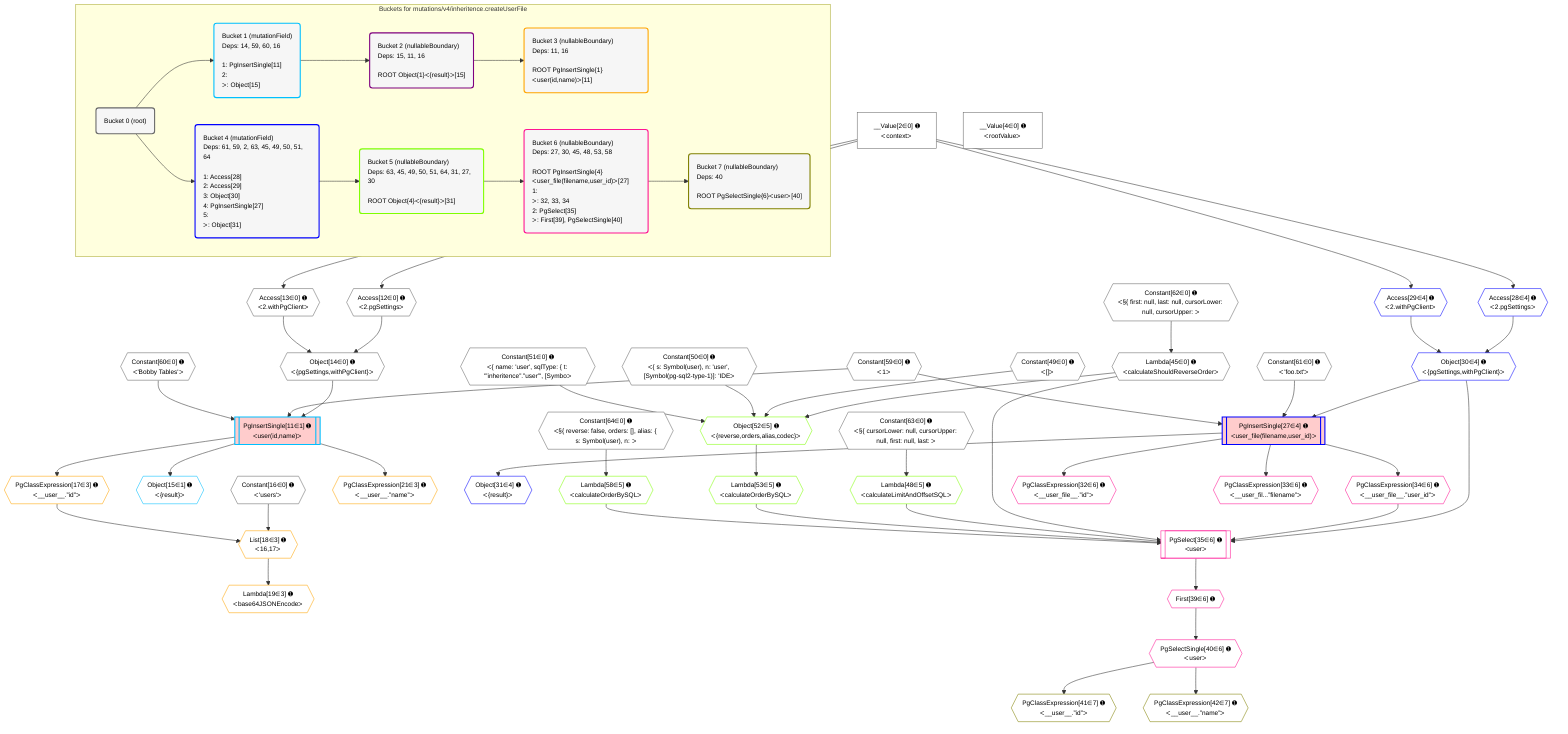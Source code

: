 %%{init: {'themeVariables': { 'fontSize': '12px'}}}%%
graph TD
    classDef path fill:#eee,stroke:#000,color:#000
    classDef plan fill:#fff,stroke-width:1px,color:#000
    classDef itemplan fill:#fff,stroke-width:2px,color:#000
    classDef unbatchedplan fill:#dff,stroke-width:1px,color:#000
    classDef sideeffectplan fill:#fcc,stroke-width:2px,color:#000
    classDef bucket fill:#f6f6f6,color:#000,stroke-width:2px,text-align:left


    %% plan dependencies
    Object14{{"Object[14∈0] ➊<br />ᐸ{pgSettings,withPgClient}ᐳ"}}:::plan
    Access12{{"Access[12∈0] ➊<br />ᐸ2.pgSettingsᐳ"}}:::plan
    Access13{{"Access[13∈0] ➊<br />ᐸ2.withPgClientᐳ"}}:::plan
    Access12 & Access13 --> Object14
    __Value2["__Value[2∈0] ➊<br />ᐸcontextᐳ"]:::plan
    __Value2 --> Access12
    __Value2 --> Access13
    Lambda45{{"Lambda[45∈0] ➊<br />ᐸcalculateShouldReverseOrderᐳ"}}:::plan
    Constant62{{"Constant[62∈0] ➊<br />ᐸ§{ first: null, last: null, cursorLower: null, cursorUpper: ᐳ"}}:::plan
    Constant62 --> Lambda45
    __Value4["__Value[4∈0] ➊<br />ᐸrootValueᐳ"]:::plan
    Constant16{{"Constant[16∈0] ➊<br />ᐸ'users'ᐳ"}}:::plan
    Constant49{{"Constant[49∈0] ➊<br />ᐸ[]ᐳ"}}:::plan
    Constant50{{"Constant[50∈0] ➊<br />ᐸ{ s: Symbol(user), n: 'user', [Symbol(pg-sql2-type-1)]: 'IDEᐳ"}}:::plan
    Constant51{{"Constant[51∈0] ➊<br />ᐸ{ name: 'user', sqlType: { t: '”inheritence”.”user”', [Symboᐳ"}}:::plan
    Constant59{{"Constant[59∈0] ➊<br />ᐸ1ᐳ"}}:::plan
    Constant60{{"Constant[60∈0] ➊<br />ᐸ'Bobby Tables'ᐳ"}}:::plan
    Constant61{{"Constant[61∈0] ➊<br />ᐸ'foo.txt'ᐳ"}}:::plan
    Constant63{{"Constant[63∈0] ➊<br />ᐸ§{ cursorLower: null, cursorUpper: null, first: null, last: ᐳ"}}:::plan
    Constant64{{"Constant[64∈0] ➊<br />ᐸ§{ reverse: false, orders: [], alias: { s: Symbol(user), n: ᐳ"}}:::plan
    PgInsertSingle11[["PgInsertSingle[11∈1] ➊<br />ᐸuser(id,name)ᐳ"]]:::sideeffectplan
    Object14 & Constant59 & Constant60 --> PgInsertSingle11
    Object15{{"Object[15∈1] ➊<br />ᐸ{result}ᐳ"}}:::plan
    PgInsertSingle11 --> Object15
    List18{{"List[18∈3] ➊<br />ᐸ16,17ᐳ"}}:::plan
    PgClassExpression17{{"PgClassExpression[17∈3] ➊<br />ᐸ__user__.”id”ᐳ"}}:::plan
    Constant16 & PgClassExpression17 --> List18
    PgInsertSingle11 --> PgClassExpression17
    Lambda19{{"Lambda[19∈3] ➊<br />ᐸbase64JSONEncodeᐳ"}}:::plan
    List18 --> Lambda19
    PgClassExpression21{{"PgClassExpression[21∈3] ➊<br />ᐸ__user__.”name”ᐳ"}}:::plan
    PgInsertSingle11 --> PgClassExpression21
    PgInsertSingle27[["PgInsertSingle[27∈4] ➊<br />ᐸuser_file(filename,user_id)ᐳ"]]:::sideeffectplan
    Object30{{"Object[30∈4] ➊<br />ᐸ{pgSettings,withPgClient}ᐳ"}}:::plan
    Object30 & Constant61 & Constant59 --> PgInsertSingle27
    Access28{{"Access[28∈4] ➊<br />ᐸ2.pgSettingsᐳ"}}:::plan
    Access29{{"Access[29∈4] ➊<br />ᐸ2.withPgClientᐳ"}}:::plan
    Access28 & Access29 --> Object30
    __Value2 --> Access28
    __Value2 --> Access29
    Object31{{"Object[31∈4] ➊<br />ᐸ{result}ᐳ"}}:::plan
    PgInsertSingle27 --> Object31
    Object52{{"Object[52∈5] ➊<br />ᐸ{reverse,orders,alias,codec}ᐳ"}}:::plan
    Lambda45 & Constant49 & Constant50 & Constant51 --> Object52
    Lambda48{{"Lambda[48∈5] ➊<br />ᐸcalculateLimitAndOffsetSQLᐳ"}}:::plan
    Constant63 --> Lambda48
    Lambda53{{"Lambda[53∈5] ➊<br />ᐸcalculateOrderBySQLᐳ"}}:::plan
    Object52 --> Lambda53
    Lambda58{{"Lambda[58∈5] ➊<br />ᐸcalculateOrderBySQLᐳ"}}:::plan
    Constant64 --> Lambda58
    PgSelect35[["PgSelect[35∈6] ➊<br />ᐸuserᐳ"]]:::plan
    PgClassExpression34{{"PgClassExpression[34∈6] ➊<br />ᐸ__user_file__.”user_id”ᐳ"}}:::plan
    Object30 & PgClassExpression34 & Lambda45 & Lambda48 & Lambda53 & Lambda58 --> PgSelect35
    PgClassExpression32{{"PgClassExpression[32∈6] ➊<br />ᐸ__user_file__.”id”ᐳ"}}:::plan
    PgInsertSingle27 --> PgClassExpression32
    PgClassExpression33{{"PgClassExpression[33∈6] ➊<br />ᐸ__user_fil...”filename”ᐳ"}}:::plan
    PgInsertSingle27 --> PgClassExpression33
    PgInsertSingle27 --> PgClassExpression34
    First39{{"First[39∈6] ➊"}}:::plan
    PgSelect35 --> First39
    PgSelectSingle40{{"PgSelectSingle[40∈6] ➊<br />ᐸuserᐳ"}}:::plan
    First39 --> PgSelectSingle40
    PgClassExpression41{{"PgClassExpression[41∈7] ➊<br />ᐸ__user__.”id”ᐳ"}}:::plan
    PgSelectSingle40 --> PgClassExpression41
    PgClassExpression42{{"PgClassExpression[42∈7] ➊<br />ᐸ__user__.”name”ᐳ"}}:::plan
    PgSelectSingle40 --> PgClassExpression42

    %% define steps

    subgraph "Buckets for mutations/v4/inheritence.createUserFile"
    Bucket0("Bucket 0 (root)"):::bucket
    classDef bucket0 stroke:#696969
    class Bucket0,__Value2,__Value4,Access12,Access13,Object14,Constant16,Lambda45,Constant49,Constant50,Constant51,Constant59,Constant60,Constant61,Constant62,Constant63,Constant64 bucket0
    Bucket1("Bucket 1 (mutationField)<br />Deps: 14, 59, 60, 16<br /><br />1: PgInsertSingle[11]<br />2: <br />ᐳ: Object[15]"):::bucket
    classDef bucket1 stroke:#00bfff
    class Bucket1,PgInsertSingle11,Object15 bucket1
    Bucket2("Bucket 2 (nullableBoundary)<br />Deps: 15, 11, 16<br /><br />ROOT Object{1}ᐸ{result}ᐳ[15]"):::bucket
    classDef bucket2 stroke:#7f007f
    class Bucket2 bucket2
    Bucket3("Bucket 3 (nullableBoundary)<br />Deps: 11, 16<br /><br />ROOT PgInsertSingle{1}ᐸuser(id,name)ᐳ[11]"):::bucket
    classDef bucket3 stroke:#ffa500
    class Bucket3,PgClassExpression17,List18,Lambda19,PgClassExpression21 bucket3
    Bucket4("Bucket 4 (mutationField)<br />Deps: 61, 59, 2, 63, 45, 49, 50, 51, 64<br /><br />1: Access[28]<br />2: Access[29]<br />3: Object[30]<br />4: PgInsertSingle[27]<br />5: <br />ᐳ: Object[31]"):::bucket
    classDef bucket4 stroke:#0000ff
    class Bucket4,PgInsertSingle27,Access28,Access29,Object30,Object31 bucket4
    Bucket5("Bucket 5 (nullableBoundary)<br />Deps: 63, 45, 49, 50, 51, 64, 31, 27, 30<br /><br />ROOT Object{4}ᐸ{result}ᐳ[31]"):::bucket
    classDef bucket5 stroke:#7fff00
    class Bucket5,Lambda48,Object52,Lambda53,Lambda58 bucket5
    Bucket6("Bucket 6 (nullableBoundary)<br />Deps: 27, 30, 45, 48, 53, 58<br /><br />ROOT PgInsertSingle{4}ᐸuser_file(filename,user_id)ᐳ[27]<br />1: <br />ᐳ: 32, 33, 34<br />2: PgSelect[35]<br />ᐳ: First[39], PgSelectSingle[40]"):::bucket
    classDef bucket6 stroke:#ff1493
    class Bucket6,PgClassExpression32,PgClassExpression33,PgClassExpression34,PgSelect35,First39,PgSelectSingle40 bucket6
    Bucket7("Bucket 7 (nullableBoundary)<br />Deps: 40<br /><br />ROOT PgSelectSingle{6}ᐸuserᐳ[40]"):::bucket
    classDef bucket7 stroke:#808000
    class Bucket7,PgClassExpression41,PgClassExpression42 bucket7
    Bucket0 --> Bucket1 & Bucket4
    Bucket1 --> Bucket2
    Bucket2 --> Bucket3
    Bucket4 --> Bucket5
    Bucket5 --> Bucket6
    Bucket6 --> Bucket7
    end